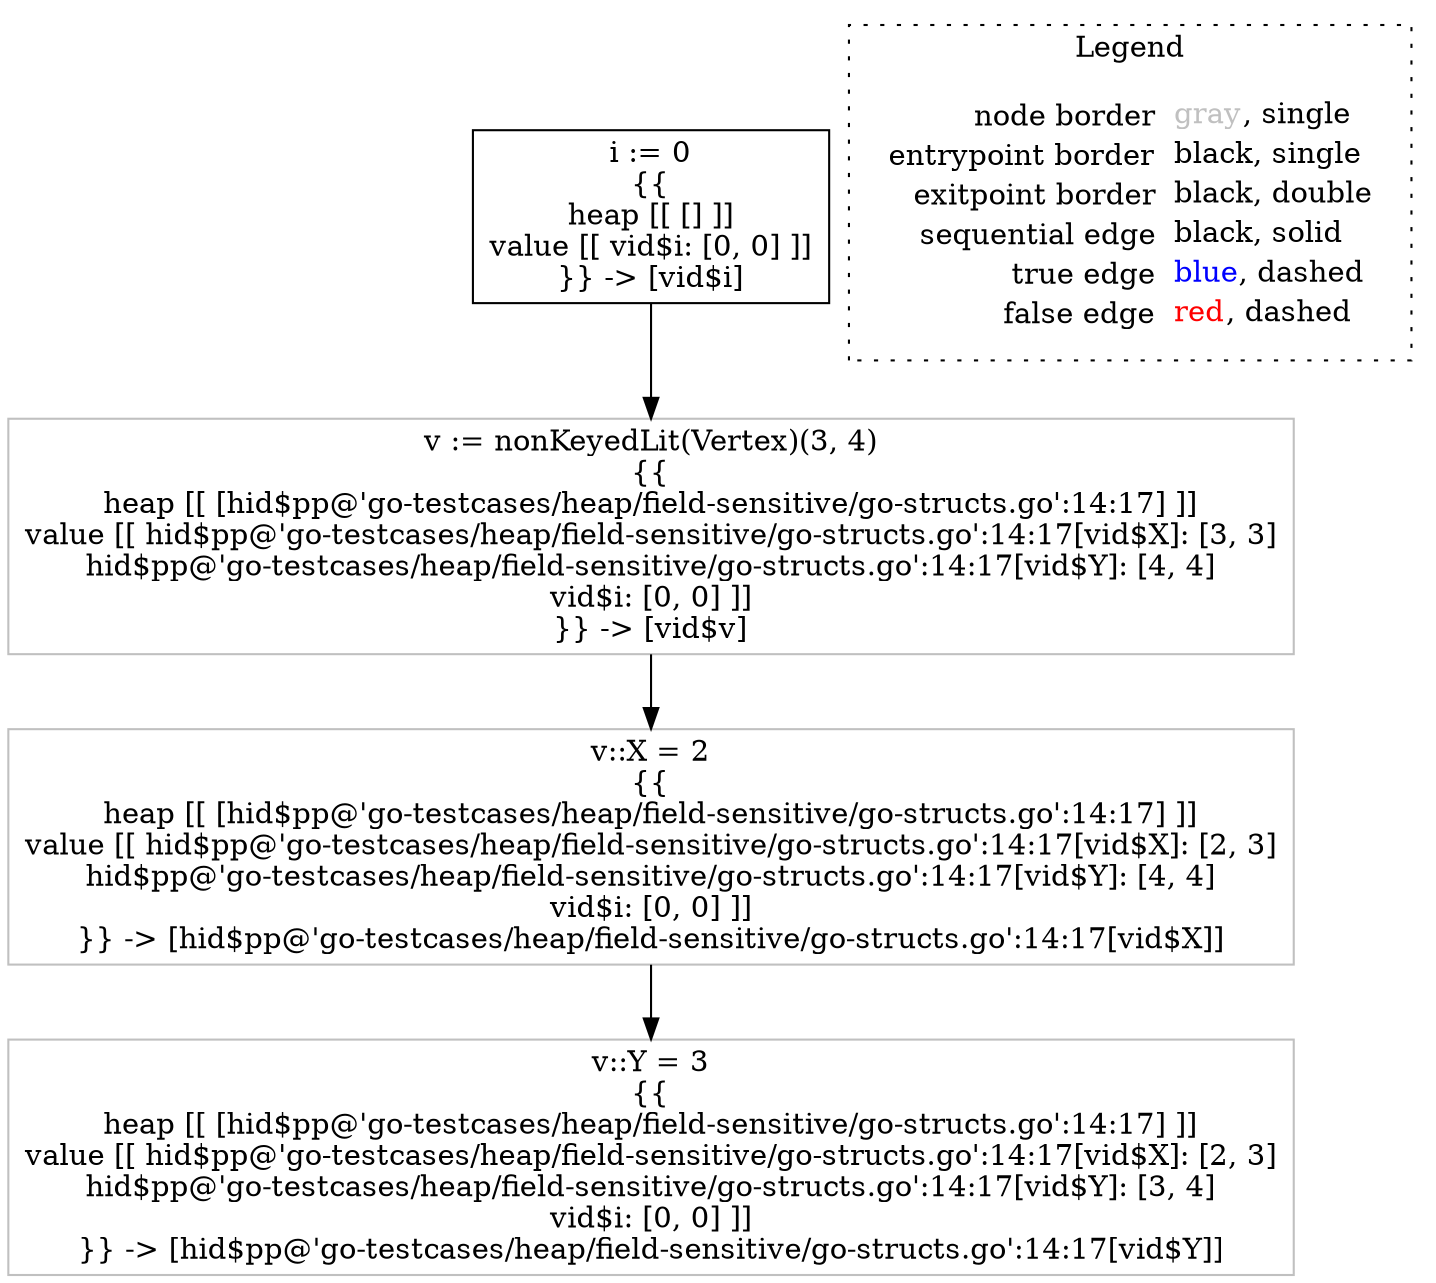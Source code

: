 digraph {
	"node0" [shape="rect",color="black",label=<i := 0<BR/>{{<BR/>heap [[ [] ]]<BR/>value [[ vid$i: [0, 0] ]]<BR/>}} -&gt; [vid$i]>];
	"node1" [shape="rect",color="gray",label=<v := nonKeyedLit(Vertex)(3, 4)<BR/>{{<BR/>heap [[ [hid$pp@'go-testcases/heap/field-sensitive/go-structs.go':14:17] ]]<BR/>value [[ hid$pp@'go-testcases/heap/field-sensitive/go-structs.go':14:17[vid$X]: [3, 3]<BR/>hid$pp@'go-testcases/heap/field-sensitive/go-structs.go':14:17[vid$Y]: [4, 4]<BR/>vid$i: [0, 0] ]]<BR/>}} -&gt; [vid$v]>];
	"node2" [shape="rect",color="gray",label=<v::Y = 3<BR/>{{<BR/>heap [[ [hid$pp@'go-testcases/heap/field-sensitive/go-structs.go':14:17] ]]<BR/>value [[ hid$pp@'go-testcases/heap/field-sensitive/go-structs.go':14:17[vid$X]: [2, 3]<BR/>hid$pp@'go-testcases/heap/field-sensitive/go-structs.go':14:17[vid$Y]: [3, 4]<BR/>vid$i: [0, 0] ]]<BR/>}} -&gt; [hid$pp@'go-testcases/heap/field-sensitive/go-structs.go':14:17[vid$Y]]>];
	"node3" [shape="rect",color="gray",label=<v::X = 2<BR/>{{<BR/>heap [[ [hid$pp@'go-testcases/heap/field-sensitive/go-structs.go':14:17] ]]<BR/>value [[ hid$pp@'go-testcases/heap/field-sensitive/go-structs.go':14:17[vid$X]: [2, 3]<BR/>hid$pp@'go-testcases/heap/field-sensitive/go-structs.go':14:17[vid$Y]: [4, 4]<BR/>vid$i: [0, 0] ]]<BR/>}} -&gt; [hid$pp@'go-testcases/heap/field-sensitive/go-structs.go':14:17[vid$X]]>];
	"node1" -> "node3" [color="black"];
	"node3" -> "node2" [color="black"];
	"node0" -> "node1" [color="black"];
subgraph cluster_legend {
	label="Legend";
	style=dotted;
	node [shape=plaintext];
	"legend" [label=<<table border="0" cellpadding="2" cellspacing="0" cellborder="0"><tr><td align="right">node border&nbsp;</td><td align="left"><font color="gray">gray</font>, single</td></tr><tr><td align="right">entrypoint border&nbsp;</td><td align="left"><font color="black">black</font>, single</td></tr><tr><td align="right">exitpoint border&nbsp;</td><td align="left"><font color="black">black</font>, double</td></tr><tr><td align="right">sequential edge&nbsp;</td><td align="left"><font color="black">black</font>, solid</td></tr><tr><td align="right">true edge&nbsp;</td><td align="left"><font color="blue">blue</font>, dashed</td></tr><tr><td align="right">false edge&nbsp;</td><td align="left"><font color="red">red</font>, dashed</td></tr></table>>];
}

}

